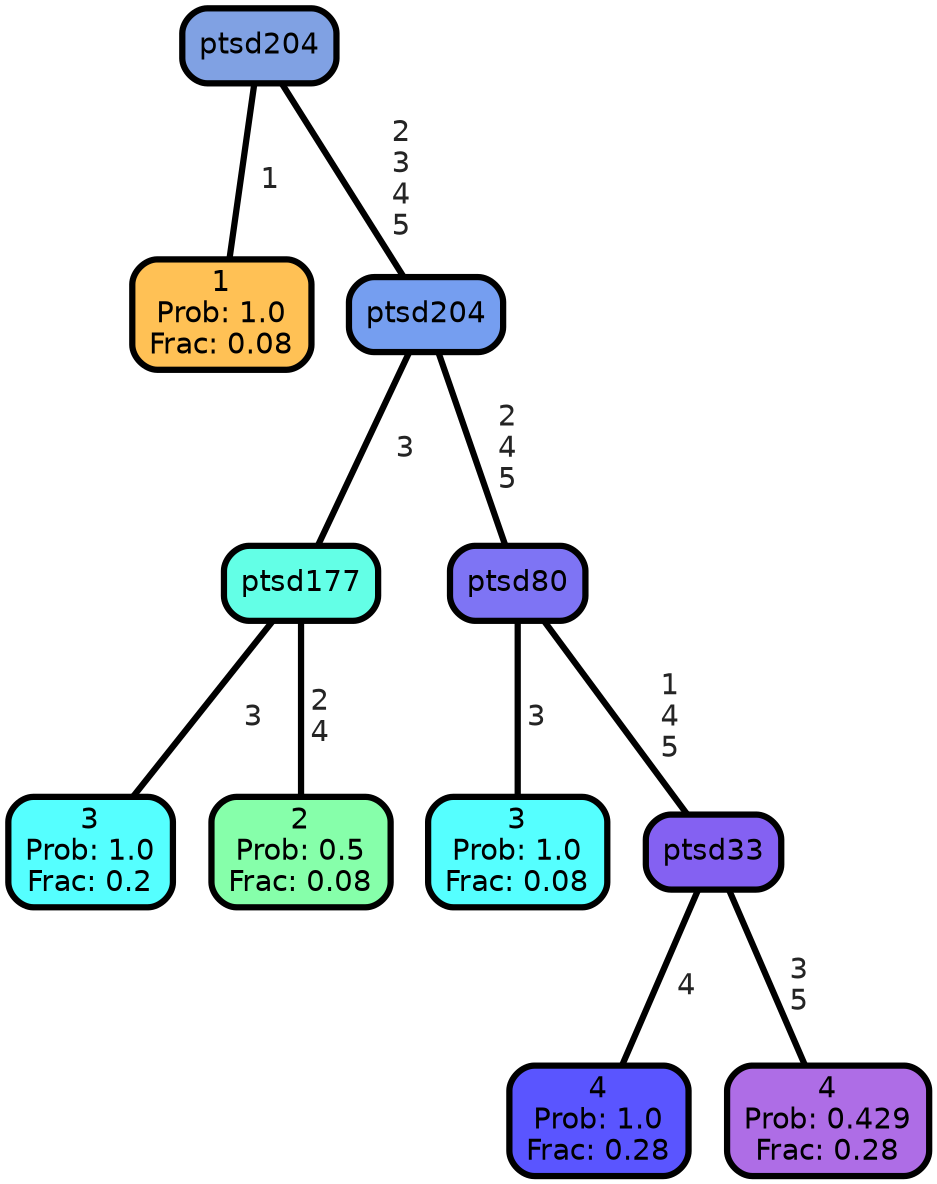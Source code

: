 graph Tree {
node [shape=box, style="filled, rounded",color="black",penwidth="3",fontcolor="black",                 fontname=helvetica] ;
graph [ranksep="0 equally", splines=straight,                 bgcolor=transparent, dpi=200] ;
edge [fontname=helvetica, fontweight=bold,fontcolor=grey14,color=black] ;
0 [label="1
Prob: 1.0
Frac: 0.08", fillcolor="#ffc155"] ;
1 [label="ptsd204", fillcolor="#80a1e3"] ;
2 [label="3
Prob: 1.0
Frac: 0.2", fillcolor="#55ffff"] ;
3 [label="ptsd177", fillcolor="#63ffe6"] ;
4 [label="2
Prob: 0.5
Frac: 0.08", fillcolor="#86ffaa"] ;
5 [label="ptsd204", fillcolor="#759ef0"] ;
6 [label="3
Prob: 1.0
Frac: 0.08", fillcolor="#55ffff"] ;
7 [label="ptsd80", fillcolor="#7e74f4"] ;
8 [label="4
Prob: 1.0
Frac: 0.28", fillcolor="#5a55ff"] ;
9 [label="ptsd33", fillcolor="#8461f2"] ;
10 [label="4
Prob: 0.429
Frac: 0.28", fillcolor="#ae6de6"] ;
1 -- 0 [label=" 1",penwidth=3] ;
1 -- 5 [label=" 2\n 3\n 4\n 5",penwidth=3] ;
3 -- 2 [label=" 3",penwidth=3] ;
3 -- 4 [label=" 2\n 4",penwidth=3] ;
5 -- 3 [label=" 3",penwidth=3] ;
5 -- 7 [label=" 2\n 4\n 5",penwidth=3] ;
7 -- 6 [label=" 3",penwidth=3] ;
7 -- 9 [label=" 1\n 4\n 5",penwidth=3] ;
9 -- 8 [label=" 4",penwidth=3] ;
9 -- 10 [label=" 3\n 5",penwidth=3] ;
{rank = same;}}